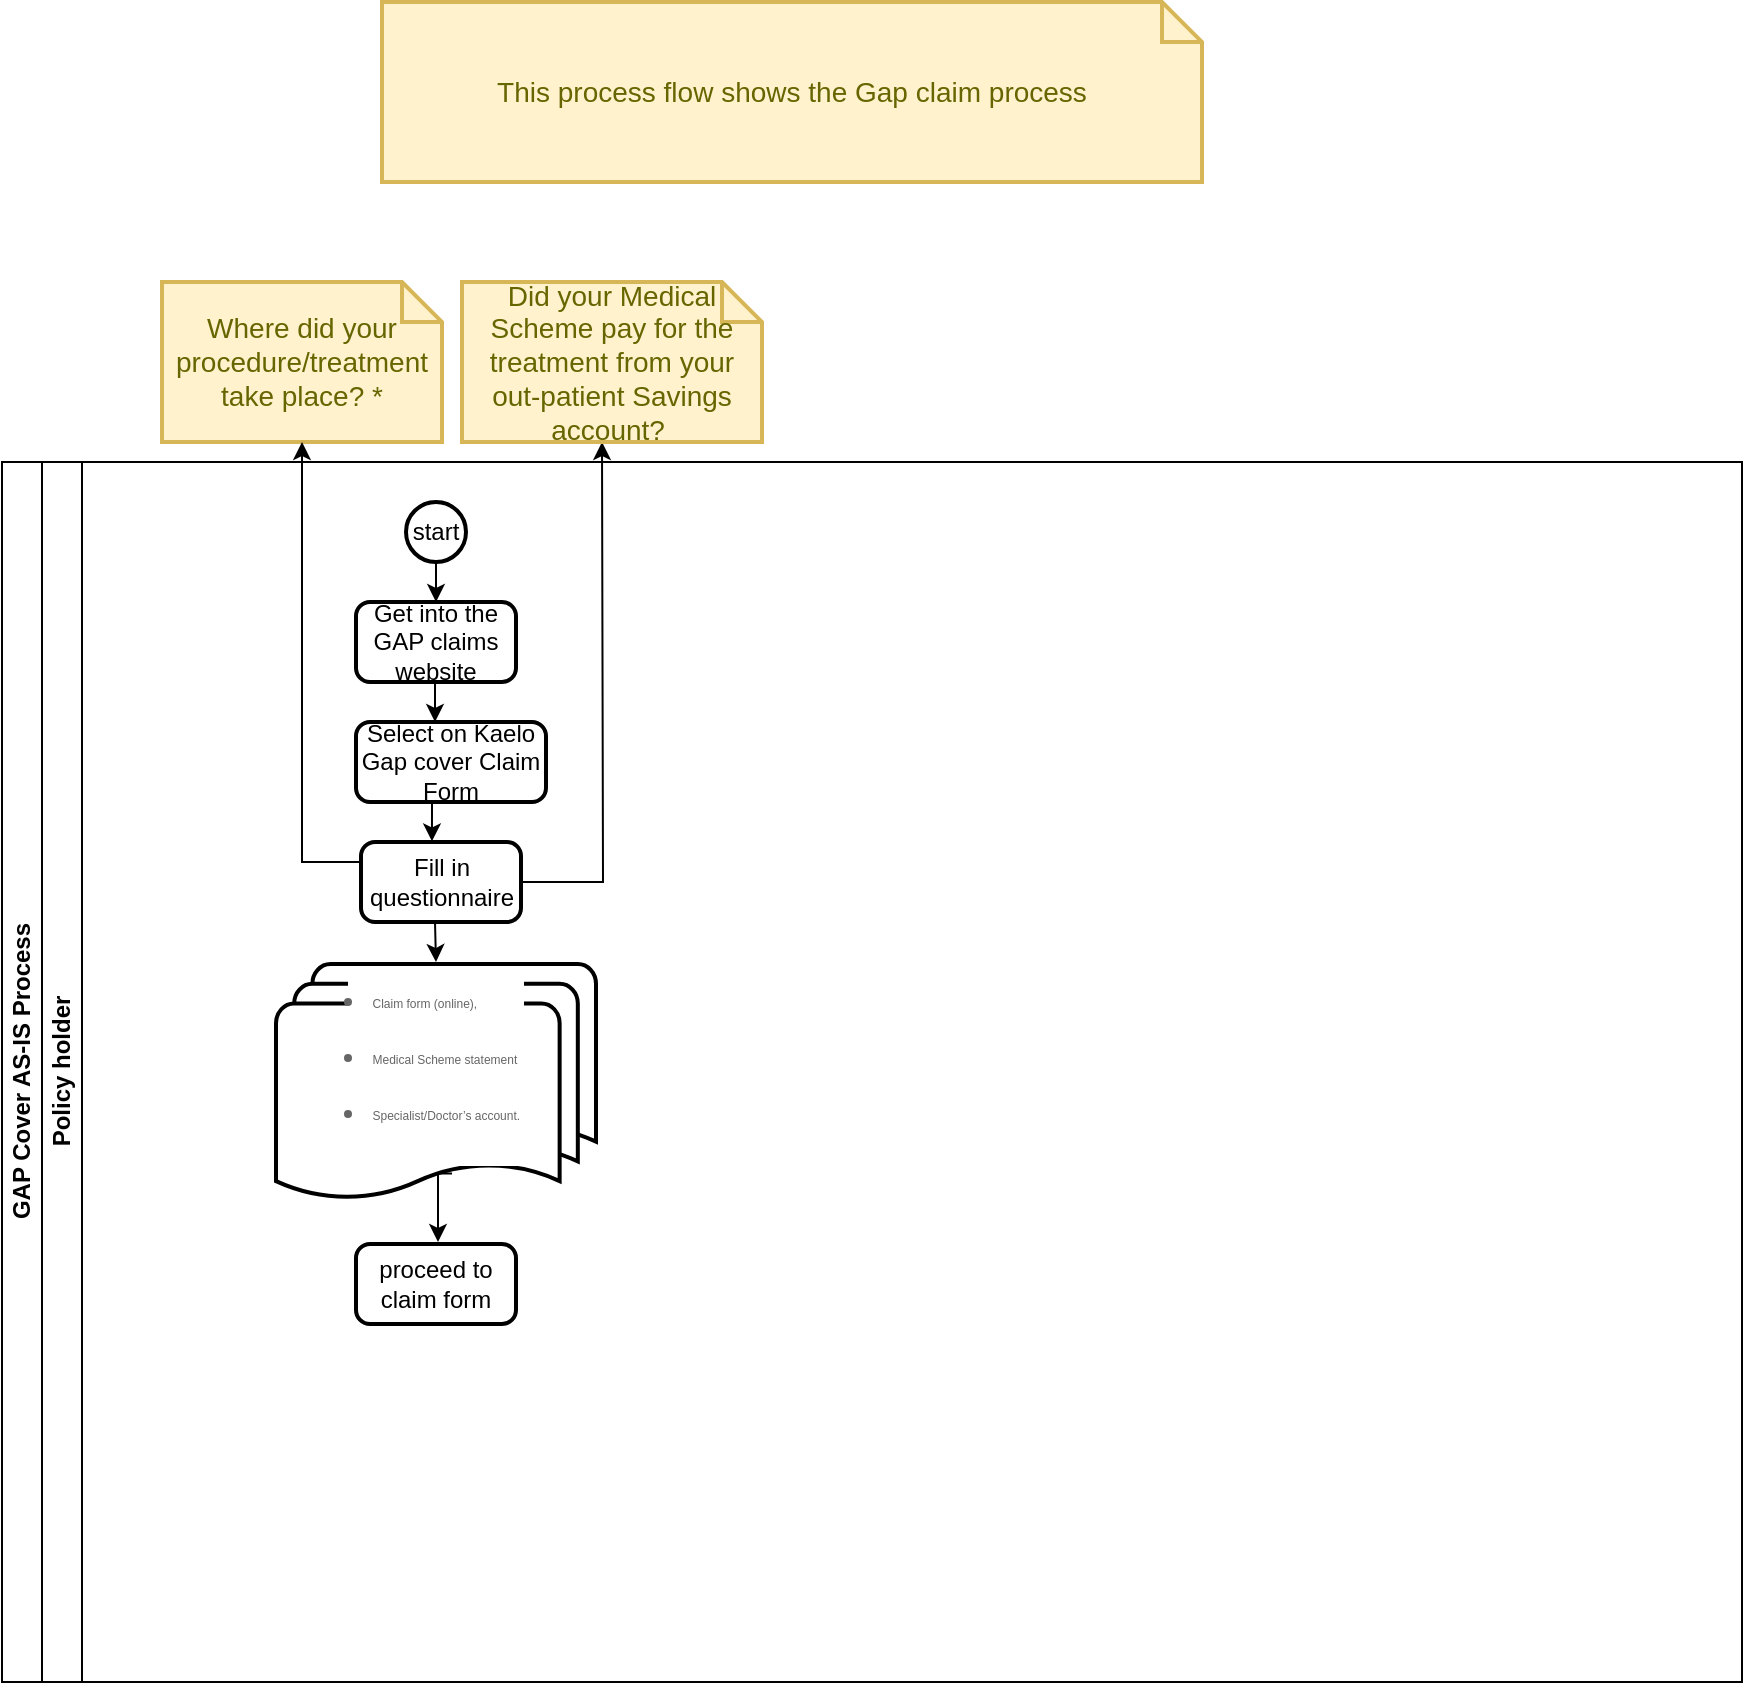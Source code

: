 <mxfile version="26.0.14">
  <diagram id="prtHgNgQTEPvFCAcTncT" name="Page-1">
    <mxGraphModel dx="1861" dy="1623" grid="1" gridSize="10" guides="1" tooltips="1" connect="1" arrows="1" fold="1" page="1" pageScale="1" pageWidth="827" pageHeight="1169" math="0" shadow="0">
      <root>
        <mxCell id="0" />
        <mxCell id="1" parent="0" />
        <mxCell id="dNxyNK7c78bLwvsdeMH5-19" value="GAP Cover AS-IS Process" style="swimlane;html=1;childLayout=stackLayout;resizeParent=1;resizeParentMax=0;horizontal=0;startSize=20;horizontalStack=0;" parent="1" vertex="1">
          <mxGeometry x="-50" y="-60" width="870" height="610" as="geometry" />
        </mxCell>
        <mxCell id="dNxyNK7c78bLwvsdeMH5-20" value="Policy holder" style="swimlane;html=1;startSize=20;horizontal=0;" parent="dNxyNK7c78bLwvsdeMH5-19" vertex="1">
          <mxGeometry x="20" width="850" height="610" as="geometry" />
        </mxCell>
        <mxCell id="fStYFmQE0zEDD6l3FMH6-3" style="edgeStyle=orthogonalEdgeStyle;rounded=0;orthogonalLoop=1;jettySize=auto;html=1;exitX=0.5;exitY=1;exitDx=0;exitDy=0;exitPerimeter=0;" edge="1" parent="dNxyNK7c78bLwvsdeMH5-20" source="fStYFmQE0zEDD6l3FMH6-2">
          <mxGeometry relative="1" as="geometry">
            <mxPoint x="197" y="70" as="targetPoint" />
          </mxGeometry>
        </mxCell>
        <mxCell id="fStYFmQE0zEDD6l3FMH6-2" value="start" style="strokeWidth=2;html=1;shape=mxgraph.flowchart.start_2;whiteSpace=wrap;" vertex="1" parent="dNxyNK7c78bLwvsdeMH5-20">
          <mxGeometry x="182" y="20" width="30" height="30" as="geometry" />
        </mxCell>
        <mxCell id="fStYFmQE0zEDD6l3FMH6-10" style="edgeStyle=orthogonalEdgeStyle;rounded=0;orthogonalLoop=1;jettySize=auto;html=1;exitX=0.5;exitY=1;exitDx=0;exitDy=0;entryX=0.5;entryY=0;entryDx=0;entryDy=0;" edge="1" parent="dNxyNK7c78bLwvsdeMH5-20">
          <mxGeometry relative="1" as="geometry">
            <mxPoint x="189" y="110" as="sourcePoint" />
            <mxPoint x="196.5" y="130" as="targetPoint" />
          </mxGeometry>
        </mxCell>
        <mxCell id="fStYFmQE0zEDD6l3FMH6-4" value="Get into the GAP claims website" style="rounded=1;whiteSpace=wrap;html=1;absoluteArcSize=1;arcSize=14;strokeWidth=2;" vertex="1" parent="dNxyNK7c78bLwvsdeMH5-20">
          <mxGeometry x="157" y="70" width="80" height="40" as="geometry" />
        </mxCell>
        <mxCell id="fStYFmQE0zEDD6l3FMH6-7" value="Select on Kaelo Gap cover Claim Form" style="rounded=1;whiteSpace=wrap;html=1;absoluteArcSize=1;arcSize=14;strokeWidth=2;" vertex="1" parent="dNxyNK7c78bLwvsdeMH5-20">
          <mxGeometry x="157" y="130" width="95" height="40" as="geometry" />
        </mxCell>
        <mxCell id="fStYFmQE0zEDD6l3FMH6-14" style="edgeStyle=orthogonalEdgeStyle;rounded=0;orthogonalLoop=1;jettySize=auto;html=1;exitX=0.5;exitY=1;exitDx=0;exitDy=0;" edge="1" parent="dNxyNK7c78bLwvsdeMH5-20">
          <mxGeometry relative="1" as="geometry">
            <mxPoint x="197" y="250" as="targetPoint" />
            <mxPoint x="196.5" y="230" as="sourcePoint" />
          </mxGeometry>
        </mxCell>
        <mxCell id="fStYFmQE0zEDD6l3FMH6-23" style="edgeStyle=orthogonalEdgeStyle;rounded=0;orthogonalLoop=1;jettySize=auto;html=1;exitX=1;exitY=0.5;exitDx=0;exitDy=0;" edge="1" parent="dNxyNK7c78bLwvsdeMH5-20" source="fStYFmQE0zEDD6l3FMH6-12">
          <mxGeometry relative="1" as="geometry">
            <mxPoint x="280" y="-10" as="targetPoint" />
          </mxGeometry>
        </mxCell>
        <mxCell id="fStYFmQE0zEDD6l3FMH6-12" value="Fill in questionnaire" style="rounded=1;whiteSpace=wrap;html=1;absoluteArcSize=1;arcSize=14;strokeWidth=2;" vertex="1" parent="dNxyNK7c78bLwvsdeMH5-20">
          <mxGeometry x="159.5" y="190" width="80" height="40" as="geometry" />
        </mxCell>
        <mxCell id="fStYFmQE0zEDD6l3FMH6-15" style="edgeStyle=orthogonalEdgeStyle;rounded=0;orthogonalLoop=1;jettySize=auto;html=1;exitX=0.5;exitY=1;exitDx=0;exitDy=0;entryX=0.606;entryY=-0.008;entryDx=0;entryDy=0;entryPerimeter=0;" edge="1" parent="dNxyNK7c78bLwvsdeMH5-20">
          <mxGeometry relative="1" as="geometry">
            <mxPoint x="191.5" y="170" as="sourcePoint" />
            <mxPoint x="194.98" y="189.68" as="targetPoint" />
          </mxGeometry>
        </mxCell>
        <mxCell id="fStYFmQE0zEDD6l3FMH6-27" style="edgeStyle=orthogonalEdgeStyle;rounded=0;orthogonalLoop=1;jettySize=auto;html=1;exitX=0.5;exitY=0.88;exitDx=0;exitDy=0;exitPerimeter=0;" edge="1" parent="dNxyNK7c78bLwvsdeMH5-20">
          <mxGeometry relative="1" as="geometry">
            <mxPoint x="198" y="390" as="targetPoint" />
            <mxPoint x="205" y="355.72" as="sourcePoint" />
          </mxGeometry>
        </mxCell>
        <mxCell id="fStYFmQE0zEDD6l3FMH6-26" value="&lt;ul style=&quot;box-sizing: border-box; margin: 0px; padding: 0px 0px 1em 1em; border: 0px; outline: 0px; text-size-adjust: 100%; vertical-align: baseline; background: rgb(255, 255, 255); list-style: disc; line-height: 26px; color: rgb(102, 102, 102); font-family: Arial, &amp;quot;Lucida Sans Unicode&amp;quot;, Tahoma, sans-serif; font-style: normal; font-variant-ligatures: normal; font-variant-caps: normal; font-weight: 500; letter-spacing: normal; orphans: 2; text-align: left; text-indent: 0px; text-transform: none; widows: 2; word-spacing: 0px; -webkit-text-stroke-width: 0px; white-space: normal; text-decoration-thickness: initial; text-decoration-style: initial; text-decoration-color: initial;&quot;&gt;&lt;li style=&quot;box-sizing: border-box; margin: 0px; padding: 0px; border: 0px; outline: 0px; text-size-adjust: 100%; vertical-align: baseline; background: transparent;&quot;&gt;&lt;font style=&quot;font-size: 6px;&quot;&gt;Claim form (online),&lt;/font&gt;&lt;/li&gt;&lt;li style=&quot;box-sizing: border-box; margin: 0px; padding: 0px; border: 0px; outline: 0px; text-size-adjust: 100%; vertical-align: baseline; background: transparent;&quot;&gt;&lt;font style=&quot;font-size: 6px;&quot;&gt;Medical Scheme statement&lt;/font&gt;&lt;/li&gt;&lt;li style=&quot;box-sizing: border-box; margin: 0px; padding: 0px; border: 0px; outline: 0px; text-size-adjust: 100%; vertical-align: baseline; background: transparent;&quot;&gt;&lt;font style=&quot;font-size: 6px;&quot;&gt;Specialist/Doctor’s account.&lt;font style=&quot;&quot;&gt;&amp;nbsp;&lt;/font&gt;&lt;/font&gt;&lt;/li&gt;&lt;/ul&gt;&lt;div&gt;&lt;br&gt;&lt;/div&gt;" style="strokeWidth=2;html=1;shape=mxgraph.flowchart.multi-document;whiteSpace=wrap;" vertex="1" parent="dNxyNK7c78bLwvsdeMH5-20">
          <mxGeometry x="117" y="251" width="160" height="119" as="geometry" />
        </mxCell>
        <mxCell id="fStYFmQE0zEDD6l3FMH6-28" value="proceed to claim form" style="rounded=1;whiteSpace=wrap;html=1;absoluteArcSize=1;arcSize=14;strokeWidth=2;" vertex="1" parent="dNxyNK7c78bLwvsdeMH5-20">
          <mxGeometry x="157" y="391" width="80" height="40" as="geometry" />
        </mxCell>
        <mxCell id="fStYFmQE0zEDD6l3FMH6-1" value="This process flow shows the Gap claim process" style="shape=note;strokeWidth=2;fontSize=14;size=20;whiteSpace=wrap;html=1;fillColor=#fff2cc;strokeColor=#d6b656;fontColor=#666600;" vertex="1" parent="1">
          <mxGeometry x="140" y="-290" width="410" height="90" as="geometry" />
        </mxCell>
        <mxCell id="fStYFmQE0zEDD6l3FMH6-22" value="Where did your procedure/treatment take place? *" style="shape=note;strokeWidth=2;fontSize=14;size=20;whiteSpace=wrap;html=1;fillColor=#fff2cc;strokeColor=#d6b656;fontColor=#666600;" vertex="1" parent="1">
          <mxGeometry x="30" y="-150" width="140" height="80" as="geometry" />
        </mxCell>
        <mxCell id="fStYFmQE0zEDD6l3FMH6-21" style="edgeStyle=orthogonalEdgeStyle;rounded=0;orthogonalLoop=1;jettySize=auto;html=1;exitX=0;exitY=0.25;exitDx=0;exitDy=0;" edge="1" parent="1" source="fStYFmQE0zEDD6l3FMH6-12" target="fStYFmQE0zEDD6l3FMH6-22">
          <mxGeometry relative="1" as="geometry">
            <mxPoint x="70" y="-90" as="targetPoint" />
          </mxGeometry>
        </mxCell>
        <mxCell id="fStYFmQE0zEDD6l3FMH6-24" value="&lt;div&gt;&lt;br&gt;&lt;/div&gt;&lt;div&gt;Did your Medical Scheme pay for the treatment from your out-patient Savings account?&amp;nbsp;&lt;/div&gt;&lt;div&gt;&lt;br&gt;&lt;/div&gt;" style="shape=note;strokeWidth=2;fontSize=14;size=20;whiteSpace=wrap;html=1;fillColor=#fff2cc;strokeColor=#d6b656;fontColor=#666600;" vertex="1" parent="1">
          <mxGeometry x="180" y="-150" width="150" height="80" as="geometry" />
        </mxCell>
      </root>
    </mxGraphModel>
  </diagram>
</mxfile>
